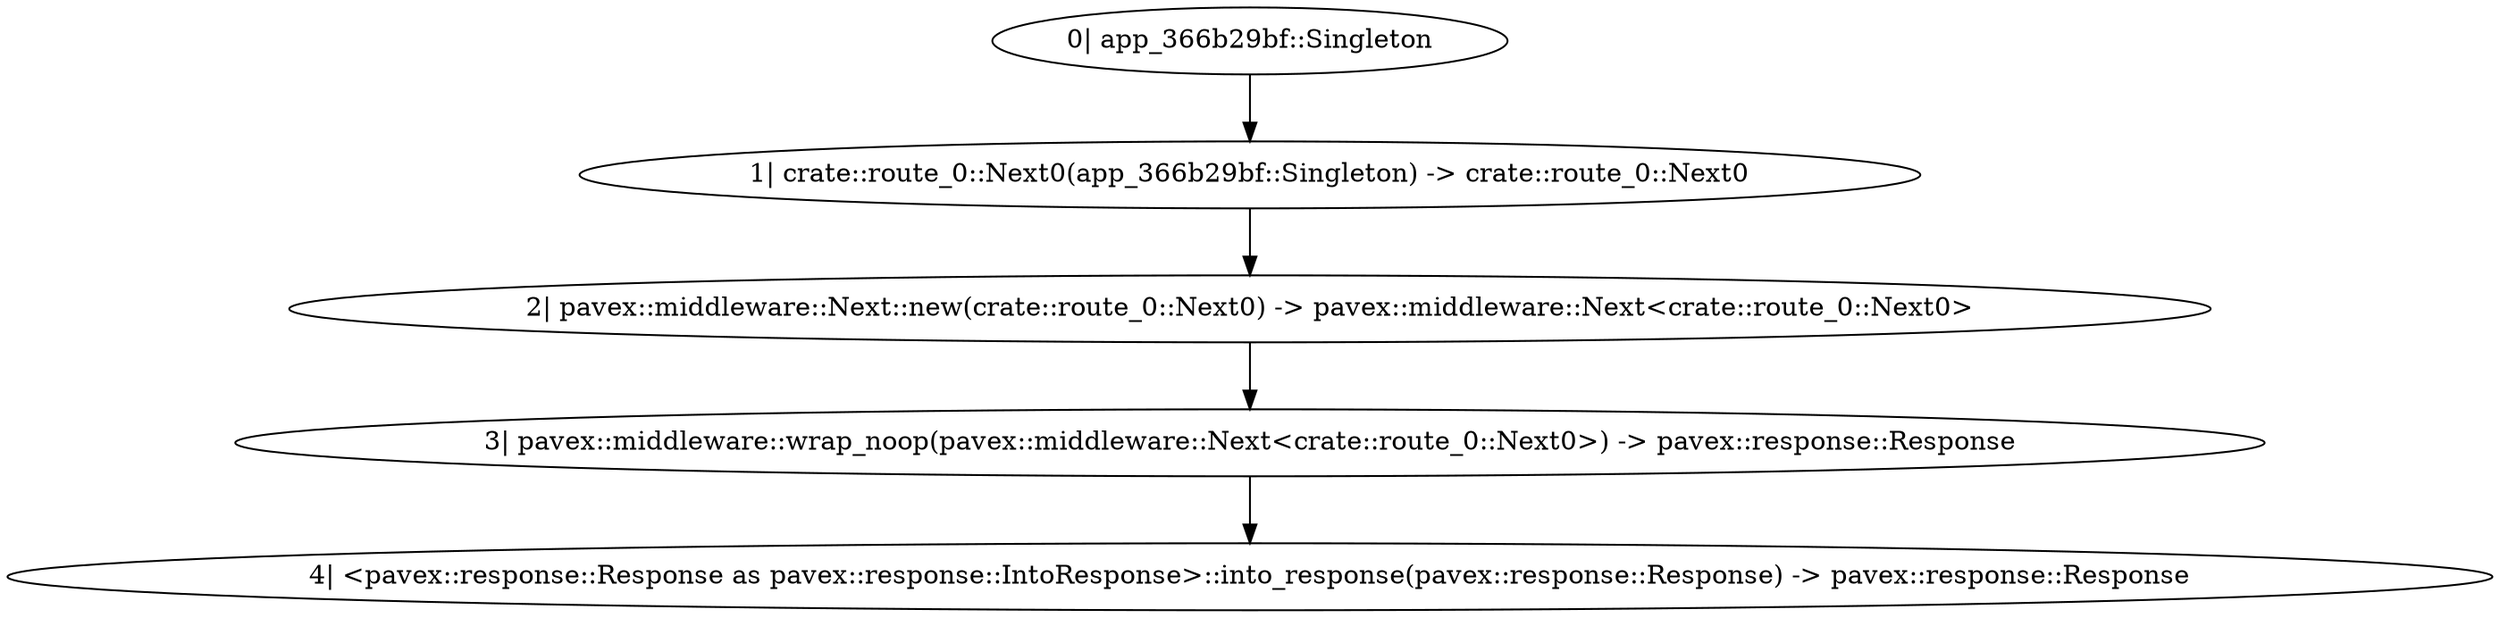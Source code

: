 digraph "GET / - 0" {
    0 [ label = "0| app_366b29bf::Singleton"]
    1 [ label = "1| crate::route_0::Next0(app_366b29bf::Singleton) -> crate::route_0::Next0"]
    2 [ label = "2| pavex::middleware::Next::new(crate::route_0::Next0) -> pavex::middleware::Next<crate::route_0::Next0>"]
    3 [ label = "3| pavex::middleware::wrap_noop(pavex::middleware::Next<crate::route_0::Next0>) -> pavex::response::Response"]
    4 [ label = "4| <pavex::response::Response as pavex::response::IntoResponse>::into_response(pavex::response::Response) -> pavex::response::Response"]
    2 -> 3 [ ]
    1 -> 2 [ ]
    0 -> 1 [ ]
    3 -> 4 [ ]
}

digraph "GET / - 1" {
    0 [ label = "0| app_366b29bf::Singleton"]
    1 [ label = "1| <app_366b29bf::Singleton as core::clone::Clone>::clone(&app_366b29bf::Singleton) -> app_366b29bf::Singleton"]
    2 [ label = "2| crate::route_0::Next1(app_366b29bf::Singleton) -> crate::route_0::Next1"]
    3 [ label = "3| pavex::middleware::Next::new(crate::route_0::Next1) -> pavex::middleware::Next<crate::route_0::Next1>"]
    4 [ label = "4| app_366b29bf::mw(app_366b29bf::Singleton, pavex::middleware::Next<crate::route_0::Next1>) -> pavex::response::Response"]
    5 [ label = "5| <pavex::response::Response as pavex::response::IntoResponse>::into_response(pavex::response::Response) -> pavex::response::Response"]
    3 -> 4 [ ]
    2 -> 3 [ ]
    0 -> 2 [ ]
    4 -> 5 [ ]
    0 -> 1 [ label = "&"]
    1 -> 4 [ ]
}

digraph "GET / - 2" {
    0 [ label = "0| app_366b29bf::Singleton"]
    1 [ label = "1| app_366b29bf::handler(app_366b29bf::Singleton) -> pavex::response::Response"]
    2 [ label = "2| <pavex::response::Response as pavex::response::IntoResponse>::into_response(pavex::response::Response) -> pavex::response::Response"]
    0 -> 1 [ ]
    1 -> 2 [ ]
}

digraph "* * - 0" {
    0 [ label = "0| app_366b29bf::Singleton"]
    1 [ label = "1| &pavex::router::AllowedMethods"]
    2 [ label = "2| crate::route_1::Next0(&'a pavex::router::AllowedMethods, app_366b29bf::Singleton) -> crate::route_1::Next0<'a>"]
    3 [ label = "3| pavex::middleware::Next::new(crate::route_1::Next0<'a>) -> pavex::middleware::Next<crate::route_1::Next0<'a>>"]
    4 [ label = "4| pavex::middleware::wrap_noop(pavex::middleware::Next<crate::route_1::Next0<'a>>) -> pavex::response::Response"]
    5 [ label = "5| <pavex::response::Response as pavex::response::IntoResponse>::into_response(pavex::response::Response) -> pavex::response::Response"]
    3 -> 4 [ ]
    2 -> 3 [ ]
    0 -> 2 [ ]
    4 -> 5 [ ]
    1 -> 2 [ ]
}

digraph "* * - 1" {
    0 [ label = "0| &pavex::router::AllowedMethods"]
    1 [ label = "1| crate::route_1::Next1(&'a pavex::router::AllowedMethods) -> crate::route_1::Next1<'a>"]
    2 [ label = "2| pavex::middleware::Next::new(crate::route_1::Next1<'a>) -> pavex::middleware::Next<crate::route_1::Next1<'a>>"]
    3 [ label = "3| app_366b29bf::Singleton"]
    4 [ label = "4| app_366b29bf::mw(app_366b29bf::Singleton, pavex::middleware::Next<crate::route_1::Next1<'a>>) -> pavex::response::Response"]
    5 [ label = "5| <pavex::response::Response as pavex::response::IntoResponse>::into_response(pavex::response::Response) -> pavex::response::Response"]
    2 -> 4 [ ]
    1 -> 2 [ ]
    3 -> 4 [ ]
    4 -> 5 [ ]
    0 -> 1 [ ]
}

digraph "* * - 2" {
    0 [ label = "0| &pavex::router::AllowedMethods"]
    1 [ label = "1| pavex::router::default_fallback(&pavex::router::AllowedMethods) -> pavex::response::Response"]
    2 [ label = "2| <pavex::response::Response as pavex::response::IntoResponse>::into_response(pavex::response::Response) -> pavex::response::Response"]
    1 -> 2 [ ]
    0 -> 1 [ ]
}

digraph app_state {
    0 [ label = "0| app_366b29bf::Singleton::new() -> app_366b29bf::Singleton"]
    1 [ label = "1| crate::ApplicationState(app_366b29bf::Singleton) -> crate::ApplicationState"]
    0 -> 1 [ ]
}
